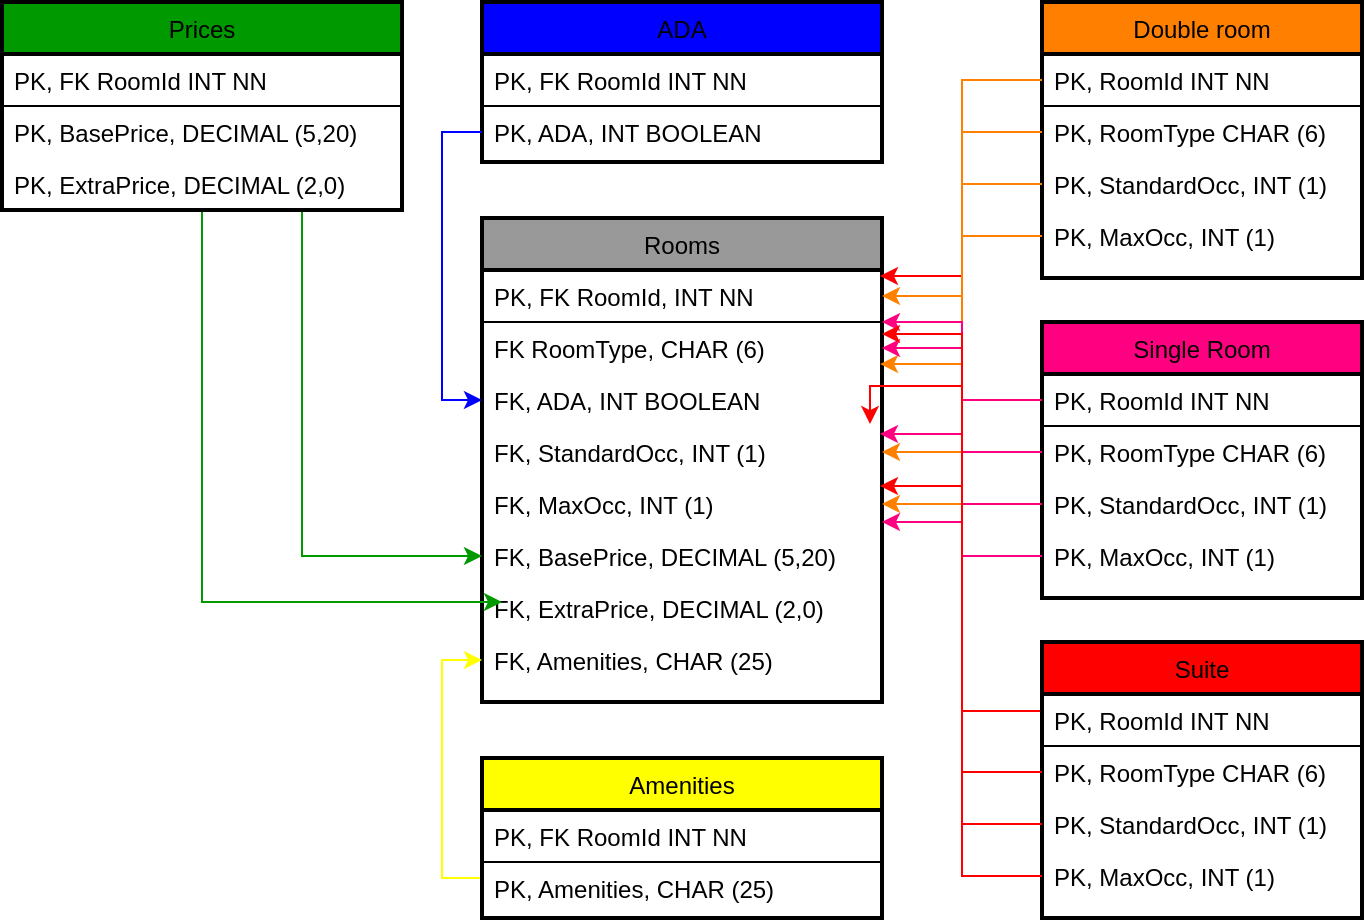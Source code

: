 <mxfile version="17.5.0" type="github" pages="3">
  <diagram id="C5RBs43oDa-KdzZeNtuy" name="Page-1">
    <mxGraphModel dx="868" dy="488" grid="1" gridSize="10" guides="1" tooltips="1" connect="1" arrows="1" fold="1" page="1" pageScale="1" pageWidth="827" pageHeight="1169" math="0" shadow="0">
      <root>
        <mxCell id="WIyWlLk6GJQsqaUBKTNV-0" />
        <mxCell id="WIyWlLk6GJQsqaUBKTNV-1" parent="WIyWlLk6GJQsqaUBKTNV-0" />
        <mxCell id="zkfFHV4jXpPFQw0GAbJ--6" value="Double room" style="swimlane;fontStyle=0;align=center;verticalAlign=top;childLayout=stackLayout;horizontal=1;startSize=26;horizontalStack=0;resizeParent=1;resizeLast=0;collapsible=1;marginBottom=0;rounded=0;shadow=0;strokeWidth=2;fillColor=#FF8000;" parent="WIyWlLk6GJQsqaUBKTNV-1" vertex="1">
          <mxGeometry x="640" y="770" width="160" height="138" as="geometry">
            <mxRectangle x="130" y="380" width="160" height="26" as="alternateBounds" />
          </mxGeometry>
        </mxCell>
        <mxCell id="zkfFHV4jXpPFQw0GAbJ--7" value="PK, RoomId INT NN" style="text;align=left;verticalAlign=top;spacingLeft=4;spacingRight=4;overflow=hidden;rotatable=0;points=[[0,0.5],[1,0.5]];portConstraint=eastwest;strokeColor=default;" parent="zkfFHV4jXpPFQw0GAbJ--6" vertex="1">
          <mxGeometry y="26" width="160" height="26" as="geometry" />
        </mxCell>
        <mxCell id="zkfFHV4jXpPFQw0GAbJ--8" value="PK, RoomType CHAR (6)" style="text;align=left;verticalAlign=top;spacingLeft=4;spacingRight=4;overflow=hidden;rotatable=0;points=[[0,0.5],[1,0.5]];portConstraint=eastwest;rounded=0;shadow=0;html=0;" parent="zkfFHV4jXpPFQw0GAbJ--6" vertex="1">
          <mxGeometry y="52" width="160" height="26" as="geometry" />
        </mxCell>
        <mxCell id="3suS3oA_n47Dg1RYCgZG-0" value="PK, StandardOcc, INT (1)" style="text;align=left;verticalAlign=top;spacingLeft=4;spacingRight=4;overflow=hidden;rotatable=0;points=[[0,0.5],[1,0.5]];portConstraint=eastwest;" vertex="1" parent="zkfFHV4jXpPFQw0GAbJ--6">
          <mxGeometry y="78" width="160" height="26" as="geometry" />
        </mxCell>
        <mxCell id="zkfFHV4jXpPFQw0GAbJ--11" value="PK, MaxOcc, INT (1)" style="text;align=left;verticalAlign=top;spacingLeft=4;spacingRight=4;overflow=hidden;rotatable=0;points=[[0,0.5],[1,0.5]];portConstraint=eastwest;" parent="zkfFHV4jXpPFQw0GAbJ--6" vertex="1">
          <mxGeometry y="104" width="160" height="26" as="geometry" />
        </mxCell>
        <mxCell id="zkfFHV4jXpPFQw0GAbJ--17" value="Rooms" style="swimlane;fontStyle=0;align=center;verticalAlign=top;childLayout=stackLayout;horizontal=1;startSize=26;horizontalStack=0;resizeParent=1;resizeLast=0;collapsible=1;marginBottom=0;rounded=0;shadow=0;strokeWidth=2;fillColor=#999999;" parent="WIyWlLk6GJQsqaUBKTNV-1" vertex="1">
          <mxGeometry x="360" y="878" width="200" height="242" as="geometry">
            <mxRectangle x="550" y="140" width="160" height="26" as="alternateBounds" />
          </mxGeometry>
        </mxCell>
        <mxCell id="0P9o4trkwfI-SX9gZ-fZ-0" value="PK, FK RoomId, INT NN" style="text;align=left;verticalAlign=top;spacingLeft=4;spacingRight=4;overflow=hidden;rotatable=0;points=[[0,0.5],[1,0.5]];portConstraint=eastwest;strokeColor=default;" parent="zkfFHV4jXpPFQw0GAbJ--17" vertex="1">
          <mxGeometry y="26" width="200" height="26" as="geometry" />
        </mxCell>
        <mxCell id="zkfFHV4jXpPFQw0GAbJ--20" value="FK RoomType, CHAR (6)" style="text;align=left;verticalAlign=top;spacingLeft=4;spacingRight=4;overflow=hidden;rotatable=0;points=[[0,0.5],[1,0.5]];portConstraint=eastwest;rounded=0;shadow=0;html=0;" parent="zkfFHV4jXpPFQw0GAbJ--17" vertex="1">
          <mxGeometry y="52" width="200" height="26" as="geometry" />
        </mxCell>
        <mxCell id="zkfFHV4jXpPFQw0GAbJ--21" value="FK, ADA, INT BOOLEAN" style="text;align=left;verticalAlign=top;spacingLeft=4;spacingRight=4;overflow=hidden;rotatable=0;points=[[0,0.5],[1,0.5]];portConstraint=eastwest;rounded=0;shadow=0;html=0;" parent="zkfFHV4jXpPFQw0GAbJ--17" vertex="1">
          <mxGeometry y="78" width="200" height="26" as="geometry" />
        </mxCell>
        <mxCell id="0P9o4trkwfI-SX9gZ-fZ-1" value="FK, StandardOcc, INT (1)" style="text;align=left;verticalAlign=top;spacingLeft=4;spacingRight=4;overflow=hidden;rotatable=0;points=[[0,0.5],[1,0.5]];portConstraint=eastwest;rounded=0;shadow=0;html=0;" parent="zkfFHV4jXpPFQw0GAbJ--17" vertex="1">
          <mxGeometry y="104" width="200" height="26" as="geometry" />
        </mxCell>
        <mxCell id="zkfFHV4jXpPFQw0GAbJ--22" value="FK, MaxOcc, INT (1)" style="text;align=left;verticalAlign=top;spacingLeft=4;spacingRight=4;overflow=hidden;rotatable=0;points=[[0,0.5],[1,0.5]];portConstraint=eastwest;rounded=0;shadow=0;html=0;" parent="zkfFHV4jXpPFQw0GAbJ--17" vertex="1">
          <mxGeometry y="130" width="200" height="26" as="geometry" />
        </mxCell>
        <mxCell id="0P9o4trkwfI-SX9gZ-fZ-3" value="FK, BasePrice, DECIMAL (5,20)" style="text;align=left;verticalAlign=top;spacingLeft=4;spacingRight=4;overflow=hidden;rotatable=0;points=[[0,0.5],[1,0.5]];portConstraint=eastwest;rounded=0;shadow=0;html=0;" parent="zkfFHV4jXpPFQw0GAbJ--17" vertex="1">
          <mxGeometry y="156" width="200" height="26" as="geometry" />
        </mxCell>
        <mxCell id="0P9o4trkwfI-SX9gZ-fZ-4" value="FK, ExtraPrice, DECIMAL (2,0)" style="text;align=left;verticalAlign=top;spacingLeft=4;spacingRight=4;overflow=hidden;rotatable=0;points=[[0,0.5],[1,0.5]];portConstraint=eastwest;rounded=0;shadow=0;html=0;" parent="zkfFHV4jXpPFQw0GAbJ--17" vertex="1">
          <mxGeometry y="182" width="200" height="26" as="geometry" />
        </mxCell>
        <mxCell id="0P9o4trkwfI-SX9gZ-fZ-2" value="FK, Amenities, CHAR (25)" style="text;align=left;verticalAlign=top;spacingLeft=4;spacingRight=4;overflow=hidden;rotatable=0;points=[[0,0.5],[1,0.5]];portConstraint=eastwest;rounded=0;shadow=0;html=0;" parent="zkfFHV4jXpPFQw0GAbJ--17" vertex="1">
          <mxGeometry y="208" width="200" height="26" as="geometry" />
        </mxCell>
        <mxCell id="3suS3oA_n47Dg1RYCgZG-1" value="Single Room" style="swimlane;fontStyle=0;align=center;verticalAlign=top;childLayout=stackLayout;horizontal=1;startSize=26;horizontalStack=0;resizeParent=1;resizeLast=0;collapsible=1;marginBottom=0;rounded=0;shadow=0;strokeWidth=2;fillColor=#FF0080;" vertex="1" parent="WIyWlLk6GJQsqaUBKTNV-1">
          <mxGeometry x="640" y="930" width="160" height="138" as="geometry">
            <mxRectangle x="130" y="380" width="160" height="26" as="alternateBounds" />
          </mxGeometry>
        </mxCell>
        <mxCell id="3suS3oA_n47Dg1RYCgZG-2" value="PK, RoomId INT NN" style="text;align=left;verticalAlign=top;spacingLeft=4;spacingRight=4;overflow=hidden;rotatable=0;points=[[0,0.5],[1,0.5]];portConstraint=eastwest;strokeColor=default;" vertex="1" parent="3suS3oA_n47Dg1RYCgZG-1">
          <mxGeometry y="26" width="160" height="26" as="geometry" />
        </mxCell>
        <mxCell id="3suS3oA_n47Dg1RYCgZG-3" value="PK, RoomType CHAR (6)" style="text;align=left;verticalAlign=top;spacingLeft=4;spacingRight=4;overflow=hidden;rotatable=0;points=[[0,0.5],[1,0.5]];portConstraint=eastwest;rounded=0;shadow=0;html=0;" vertex="1" parent="3suS3oA_n47Dg1RYCgZG-1">
          <mxGeometry y="52" width="160" height="26" as="geometry" />
        </mxCell>
        <mxCell id="3suS3oA_n47Dg1RYCgZG-4" value="PK, StandardOcc, INT (1)" style="text;align=left;verticalAlign=top;spacingLeft=4;spacingRight=4;overflow=hidden;rotatable=0;points=[[0,0.5],[1,0.5]];portConstraint=eastwest;" vertex="1" parent="3suS3oA_n47Dg1RYCgZG-1">
          <mxGeometry y="78" width="160" height="26" as="geometry" />
        </mxCell>
        <mxCell id="3suS3oA_n47Dg1RYCgZG-5" value="PK, MaxOcc, INT (1)" style="text;align=left;verticalAlign=top;spacingLeft=4;spacingRight=4;overflow=hidden;rotatable=0;points=[[0,0.5],[1,0.5]];portConstraint=eastwest;" vertex="1" parent="3suS3oA_n47Dg1RYCgZG-1">
          <mxGeometry y="104" width="160" height="26" as="geometry" />
        </mxCell>
        <mxCell id="3suS3oA_n47Dg1RYCgZG-39" style="edgeStyle=orthogonalEdgeStyle;rounded=0;orthogonalLoop=1;jettySize=auto;html=1;exitX=0;exitY=0.25;exitDx=0;exitDy=0;entryX=0.995;entryY=0.115;entryDx=0;entryDy=0;entryPerimeter=0;strokeColor=#FF0000;" edge="1" parent="WIyWlLk6GJQsqaUBKTNV-1" source="3suS3oA_n47Dg1RYCgZG-6" target="0P9o4trkwfI-SX9gZ-fZ-0">
          <mxGeometry relative="1" as="geometry" />
        </mxCell>
        <mxCell id="3suS3oA_n47Dg1RYCgZG-6" value="Suite" style="swimlane;fontStyle=0;align=center;verticalAlign=top;childLayout=stackLayout;horizontal=1;startSize=26;horizontalStack=0;resizeParent=1;resizeLast=0;collapsible=1;marginBottom=0;rounded=0;shadow=0;strokeWidth=2;fillColor=#FF0000;" vertex="1" parent="WIyWlLk6GJQsqaUBKTNV-1">
          <mxGeometry x="640" y="1090" width="160" height="138" as="geometry">
            <mxRectangle x="130" y="380" width="160" height="26" as="alternateBounds" />
          </mxGeometry>
        </mxCell>
        <mxCell id="3suS3oA_n47Dg1RYCgZG-7" value="PK, RoomId INT NN" style="text;align=left;verticalAlign=top;spacingLeft=4;spacingRight=4;overflow=hidden;rotatable=0;points=[[0,0.5],[1,0.5]];portConstraint=eastwest;strokeColor=default;" vertex="1" parent="3suS3oA_n47Dg1RYCgZG-6">
          <mxGeometry y="26" width="160" height="26" as="geometry" />
        </mxCell>
        <mxCell id="3suS3oA_n47Dg1RYCgZG-8" value="PK, RoomType CHAR (6)" style="text;align=left;verticalAlign=top;spacingLeft=4;spacingRight=4;overflow=hidden;rotatable=0;points=[[0,0.5],[1,0.5]];portConstraint=eastwest;rounded=0;shadow=0;html=0;" vertex="1" parent="3suS3oA_n47Dg1RYCgZG-6">
          <mxGeometry y="52" width="160" height="26" as="geometry" />
        </mxCell>
        <mxCell id="3suS3oA_n47Dg1RYCgZG-9" value="PK, StandardOcc, INT (1)" style="text;align=left;verticalAlign=top;spacingLeft=4;spacingRight=4;overflow=hidden;rotatable=0;points=[[0,0.5],[1,0.5]];portConstraint=eastwest;" vertex="1" parent="3suS3oA_n47Dg1RYCgZG-6">
          <mxGeometry y="78" width="160" height="26" as="geometry" />
        </mxCell>
        <mxCell id="3suS3oA_n47Dg1RYCgZG-10" value="PK, MaxOcc, INT (1)" style="text;align=left;verticalAlign=top;spacingLeft=4;spacingRight=4;overflow=hidden;rotatable=0;points=[[0,0.5],[1,0.5]];portConstraint=eastwest;" vertex="1" parent="3suS3oA_n47Dg1RYCgZG-6">
          <mxGeometry y="104" width="160" height="26" as="geometry" />
        </mxCell>
        <mxCell id="3suS3oA_n47Dg1RYCgZG-43" style="edgeStyle=orthogonalEdgeStyle;rounded=0;orthogonalLoop=1;jettySize=auto;html=1;exitX=0;exitY=0.75;exitDx=0;exitDy=0;entryX=0;entryY=0.5;entryDx=0;entryDy=0;strokeColor=#FFFF00;" edge="1" parent="WIyWlLk6GJQsqaUBKTNV-1" source="3suS3oA_n47Dg1RYCgZG-11" target="0P9o4trkwfI-SX9gZ-fZ-2">
          <mxGeometry relative="1" as="geometry" />
        </mxCell>
        <mxCell id="3suS3oA_n47Dg1RYCgZG-11" value="Amenities" style="swimlane;fontStyle=0;align=center;verticalAlign=top;childLayout=stackLayout;horizontal=1;startSize=26;horizontalStack=0;resizeParent=1;resizeLast=0;collapsible=1;marginBottom=0;rounded=0;shadow=0;strokeWidth=2;fillColor=#FFFF00;" vertex="1" parent="WIyWlLk6GJQsqaUBKTNV-1">
          <mxGeometry x="360" y="1148" width="200" height="80" as="geometry">
            <mxRectangle x="130" y="380" width="160" height="26" as="alternateBounds" />
          </mxGeometry>
        </mxCell>
        <mxCell id="3suS3oA_n47Dg1RYCgZG-12" value="PK, FK RoomId INT NN" style="text;align=left;verticalAlign=top;spacingLeft=4;spacingRight=4;overflow=hidden;rotatable=0;points=[[0,0.5],[1,0.5]];portConstraint=eastwest;strokeColor=default;" vertex="1" parent="3suS3oA_n47Dg1RYCgZG-11">
          <mxGeometry y="26" width="200" height="26" as="geometry" />
        </mxCell>
        <mxCell id="3suS3oA_n47Dg1RYCgZG-13" value="PK, Amenities, CHAR (25)" style="text;align=left;verticalAlign=top;spacingLeft=4;spacingRight=4;overflow=hidden;rotatable=0;points=[[0,0.5],[1,0.5]];portConstraint=eastwest;rounded=0;shadow=0;html=0;" vertex="1" parent="3suS3oA_n47Dg1RYCgZG-11">
          <mxGeometry y="52" width="200" height="26" as="geometry" />
        </mxCell>
        <mxCell id="3suS3oA_n47Dg1RYCgZG-17" value="ADA" style="swimlane;fontStyle=0;align=center;verticalAlign=top;childLayout=stackLayout;horizontal=1;startSize=26;horizontalStack=0;resizeParent=1;resizeLast=0;collapsible=1;marginBottom=0;rounded=0;shadow=0;strokeWidth=2;fillColor=#0000FF;" vertex="1" parent="WIyWlLk6GJQsqaUBKTNV-1">
          <mxGeometry x="360" y="770" width="200" height="80" as="geometry">
            <mxRectangle x="130" y="380" width="160" height="26" as="alternateBounds" />
          </mxGeometry>
        </mxCell>
        <mxCell id="3suS3oA_n47Dg1RYCgZG-18" value="PK, FK RoomId INT NN" style="text;align=left;verticalAlign=top;spacingLeft=4;spacingRight=4;overflow=hidden;rotatable=0;points=[[0,0.5],[1,0.5]];portConstraint=eastwest;strokeColor=default;" vertex="1" parent="3suS3oA_n47Dg1RYCgZG-17">
          <mxGeometry y="26" width="200" height="26" as="geometry" />
        </mxCell>
        <mxCell id="3suS3oA_n47Dg1RYCgZG-19" value="PK, ADA, INT BOOLEAN" style="text;align=left;verticalAlign=top;spacingLeft=4;spacingRight=4;overflow=hidden;rotatable=0;points=[[0,0.5],[1,0.5]];portConstraint=eastwest;rounded=0;shadow=0;html=0;" vertex="1" parent="3suS3oA_n47Dg1RYCgZG-17">
          <mxGeometry y="52" width="200" height="26" as="geometry" />
        </mxCell>
        <mxCell id="3suS3oA_n47Dg1RYCgZG-27" style="edgeStyle=orthogonalEdgeStyle;rounded=0;orthogonalLoop=1;jettySize=auto;html=1;exitX=0.5;exitY=1;exitDx=0;exitDy=0;entryX=0.05;entryY=0.385;entryDx=0;entryDy=0;entryPerimeter=0;strokeWidth=1;strokeColor=#009900;" edge="1" parent="WIyWlLk6GJQsqaUBKTNV-1" source="3suS3oA_n47Dg1RYCgZG-21" target="0P9o4trkwfI-SX9gZ-fZ-4">
          <mxGeometry relative="1" as="geometry" />
        </mxCell>
        <mxCell id="3suS3oA_n47Dg1RYCgZG-28" style="edgeStyle=orthogonalEdgeStyle;rounded=0;orthogonalLoop=1;jettySize=auto;html=1;exitX=0.75;exitY=1;exitDx=0;exitDy=0;entryX=0;entryY=0.5;entryDx=0;entryDy=0;strokeWidth=1;strokeColor=#009900;" edge="1" parent="WIyWlLk6GJQsqaUBKTNV-1" source="3suS3oA_n47Dg1RYCgZG-21" target="0P9o4trkwfI-SX9gZ-fZ-3">
          <mxGeometry relative="1" as="geometry" />
        </mxCell>
        <mxCell id="3suS3oA_n47Dg1RYCgZG-21" value="Prices" style="swimlane;fontStyle=0;align=center;verticalAlign=top;childLayout=stackLayout;horizontal=1;startSize=26;horizontalStack=0;resizeParent=1;resizeLast=0;collapsible=1;marginBottom=0;rounded=0;shadow=0;strokeWidth=2;fillColor=#009900;" vertex="1" parent="WIyWlLk6GJQsqaUBKTNV-1">
          <mxGeometry x="120" y="770" width="200" height="104" as="geometry">
            <mxRectangle x="130" y="380" width="160" height="26" as="alternateBounds" />
          </mxGeometry>
        </mxCell>
        <mxCell id="3suS3oA_n47Dg1RYCgZG-22" value="PK, FK RoomId INT NN" style="text;align=left;verticalAlign=top;spacingLeft=4;spacingRight=4;overflow=hidden;rotatable=0;points=[[0,0.5],[1,0.5]];portConstraint=eastwest;strokeColor=default;" vertex="1" parent="3suS3oA_n47Dg1RYCgZG-21">
          <mxGeometry y="26" width="200" height="26" as="geometry" />
        </mxCell>
        <mxCell id="3suS3oA_n47Dg1RYCgZG-24" value="PK, BasePrice, DECIMAL (5,20)" style="text;align=left;verticalAlign=top;spacingLeft=4;spacingRight=4;overflow=hidden;rotatable=0;points=[[0,0.5],[1,0.5]];portConstraint=eastwest;rounded=0;shadow=0;html=0;" vertex="1" parent="3suS3oA_n47Dg1RYCgZG-21">
          <mxGeometry y="52" width="200" height="26" as="geometry" />
        </mxCell>
        <mxCell id="3suS3oA_n47Dg1RYCgZG-23" value="PK, ExtraPrice, DECIMAL (2,0)" style="text;align=left;verticalAlign=top;spacingLeft=4;spacingRight=4;overflow=hidden;rotatable=0;points=[[0,0.5],[1,0.5]];portConstraint=eastwest;rounded=0;shadow=0;html=0;" vertex="1" parent="3suS3oA_n47Dg1RYCgZG-21">
          <mxGeometry y="78" width="200" height="22" as="geometry" />
        </mxCell>
        <mxCell id="3suS3oA_n47Dg1RYCgZG-29" style="edgeStyle=orthogonalEdgeStyle;rounded=0;orthogonalLoop=1;jettySize=auto;html=1;exitX=0;exitY=0.5;exitDx=0;exitDy=0;entryX=0;entryY=0.5;entryDx=0;entryDy=0;strokeColor=#0000FF;" edge="1" parent="WIyWlLk6GJQsqaUBKTNV-1" source="3suS3oA_n47Dg1RYCgZG-19" target="zkfFHV4jXpPFQw0GAbJ--21">
          <mxGeometry relative="1" as="geometry" />
        </mxCell>
        <mxCell id="3suS3oA_n47Dg1RYCgZG-30" style="edgeStyle=orthogonalEdgeStyle;rounded=0;orthogonalLoop=1;jettySize=auto;html=1;exitX=0;exitY=0.5;exitDx=0;exitDy=0;entryX=1;entryY=0.5;entryDx=0;entryDy=0;strokeColor=#FF8000;" edge="1" parent="WIyWlLk6GJQsqaUBKTNV-1" source="zkfFHV4jXpPFQw0GAbJ--7" target="0P9o4trkwfI-SX9gZ-fZ-0">
          <mxGeometry relative="1" as="geometry" />
        </mxCell>
        <mxCell id="3suS3oA_n47Dg1RYCgZG-31" style="edgeStyle=orthogonalEdgeStyle;rounded=0;orthogonalLoop=1;jettySize=auto;html=1;exitX=0;exitY=0.5;exitDx=0;exitDy=0;entryX=0.995;entryY=0.808;entryDx=0;entryDy=0;entryPerimeter=0;strokeColor=#FF8000;" edge="1" parent="WIyWlLk6GJQsqaUBKTNV-1" source="zkfFHV4jXpPFQw0GAbJ--8" target="zkfFHV4jXpPFQw0GAbJ--20">
          <mxGeometry relative="1" as="geometry" />
        </mxCell>
        <mxCell id="3suS3oA_n47Dg1RYCgZG-32" style="edgeStyle=orthogonalEdgeStyle;rounded=0;orthogonalLoop=1;jettySize=auto;html=1;exitX=0;exitY=0.5;exitDx=0;exitDy=0;entryX=1;entryY=0.5;entryDx=0;entryDy=0;strokeColor=#FF8000;" edge="1" parent="WIyWlLk6GJQsqaUBKTNV-1" source="3suS3oA_n47Dg1RYCgZG-0" target="0P9o4trkwfI-SX9gZ-fZ-1">
          <mxGeometry relative="1" as="geometry" />
        </mxCell>
        <mxCell id="3suS3oA_n47Dg1RYCgZG-33" style="edgeStyle=orthogonalEdgeStyle;rounded=0;orthogonalLoop=1;jettySize=auto;html=1;exitX=0;exitY=0.5;exitDx=0;exitDy=0;entryX=1;entryY=0.5;entryDx=0;entryDy=0;strokeColor=#FF8000;" edge="1" parent="WIyWlLk6GJQsqaUBKTNV-1" source="zkfFHV4jXpPFQw0GAbJ--11" target="zkfFHV4jXpPFQw0GAbJ--22">
          <mxGeometry relative="1" as="geometry" />
        </mxCell>
        <mxCell id="3suS3oA_n47Dg1RYCgZG-34" style="edgeStyle=orthogonalEdgeStyle;rounded=0;orthogonalLoop=1;jettySize=auto;html=1;exitX=0;exitY=0.5;exitDx=0;exitDy=0;strokeColor=#FF0080;" edge="1" parent="WIyWlLk6GJQsqaUBKTNV-1" source="3suS3oA_n47Dg1RYCgZG-2" target="0P9o4trkwfI-SX9gZ-fZ-0">
          <mxGeometry relative="1" as="geometry">
            <Array as="points">
              <mxPoint x="600" y="969" />
              <mxPoint x="600" y="930" />
            </Array>
          </mxGeometry>
        </mxCell>
        <mxCell id="3suS3oA_n47Dg1RYCgZG-35" style="edgeStyle=orthogonalEdgeStyle;rounded=0;orthogonalLoop=1;jettySize=auto;html=1;exitX=0;exitY=0.5;exitDx=0;exitDy=0;strokeColor=#FF0080;" edge="1" parent="WIyWlLk6GJQsqaUBKTNV-1" source="3suS3oA_n47Dg1RYCgZG-3" target="zkfFHV4jXpPFQw0GAbJ--20">
          <mxGeometry relative="1" as="geometry" />
        </mxCell>
        <mxCell id="3suS3oA_n47Dg1RYCgZG-37" style="edgeStyle=orthogonalEdgeStyle;rounded=0;orthogonalLoop=1;jettySize=auto;html=1;exitX=0;exitY=0.5;exitDx=0;exitDy=0;entryX=0.995;entryY=0.154;entryDx=0;entryDy=0;entryPerimeter=0;strokeColor=#FF0080;" edge="1" parent="WIyWlLk6GJQsqaUBKTNV-1" source="3suS3oA_n47Dg1RYCgZG-4" target="0P9o4trkwfI-SX9gZ-fZ-1">
          <mxGeometry relative="1" as="geometry" />
        </mxCell>
        <mxCell id="3suS3oA_n47Dg1RYCgZG-38" style="edgeStyle=orthogonalEdgeStyle;rounded=0;orthogonalLoop=1;jettySize=auto;html=1;exitX=0;exitY=0.5;exitDx=0;exitDy=0;entryX=1;entryY=0.846;entryDx=0;entryDy=0;entryPerimeter=0;strokeColor=#FF0080;" edge="1" parent="WIyWlLk6GJQsqaUBKTNV-1" source="3suS3oA_n47Dg1RYCgZG-5" target="zkfFHV4jXpPFQw0GAbJ--22">
          <mxGeometry relative="1" as="geometry" />
        </mxCell>
        <mxCell id="3suS3oA_n47Dg1RYCgZG-40" style="edgeStyle=orthogonalEdgeStyle;rounded=0;orthogonalLoop=1;jettySize=auto;html=1;exitX=0;exitY=0.5;exitDx=0;exitDy=0;entryX=1;entryY=0.231;entryDx=0;entryDy=0;entryPerimeter=0;strokeColor=#FF0000;" edge="1" parent="WIyWlLk6GJQsqaUBKTNV-1" source="3suS3oA_n47Dg1RYCgZG-8" target="zkfFHV4jXpPFQw0GAbJ--20">
          <mxGeometry relative="1" as="geometry" />
        </mxCell>
        <mxCell id="3suS3oA_n47Dg1RYCgZG-41" style="edgeStyle=orthogonalEdgeStyle;rounded=0;orthogonalLoop=1;jettySize=auto;html=1;exitX=0;exitY=0.5;exitDx=0;exitDy=0;entryX=0.97;entryY=-0.038;entryDx=0;entryDy=0;entryPerimeter=0;strokeColor=#FF0000;" edge="1" parent="WIyWlLk6GJQsqaUBKTNV-1" source="3suS3oA_n47Dg1RYCgZG-9" target="0P9o4trkwfI-SX9gZ-fZ-1">
          <mxGeometry relative="1" as="geometry" />
        </mxCell>
        <mxCell id="3suS3oA_n47Dg1RYCgZG-42" style="edgeStyle=orthogonalEdgeStyle;rounded=0;orthogonalLoop=1;jettySize=auto;html=1;exitX=0;exitY=0.5;exitDx=0;exitDy=0;entryX=0.995;entryY=0.154;entryDx=0;entryDy=0;entryPerimeter=0;strokeColor=#FF0000;" edge="1" parent="WIyWlLk6GJQsqaUBKTNV-1" source="3suS3oA_n47Dg1RYCgZG-10" target="zkfFHV4jXpPFQw0GAbJ--22">
          <mxGeometry relative="1" as="geometry" />
        </mxCell>
      </root>
    </mxGraphModel>
  </diagram>
  <diagram id="pkscub_tHDJl9oWlOVid" name="Page-2">
    <mxGraphModel dx="1320" dy="522" grid="1" gridSize="10" guides="1" tooltips="1" connect="1" arrows="1" fold="1" page="1" pageScale="1" pageWidth="827" pageHeight="1169" math="0" shadow="0">
      <root>
        <mxCell id="0" />
        <mxCell id="1" parent="0" />
      </root>
    </mxGraphModel>
  </diagram>
  <diagram id="2i2FnWNYXulmPXOsQehC" name="Page-3">
    <mxGraphModel dx="982" dy="522" grid="1" gridSize="10" guides="1" tooltips="1" connect="1" arrows="1" fold="1" page="1" pageScale="1" pageWidth="827" pageHeight="1169" math="0" shadow="0">
      <root>
        <mxCell id="0" />
        <mxCell id="1" parent="0" />
      </root>
    </mxGraphModel>
  </diagram>
</mxfile>
